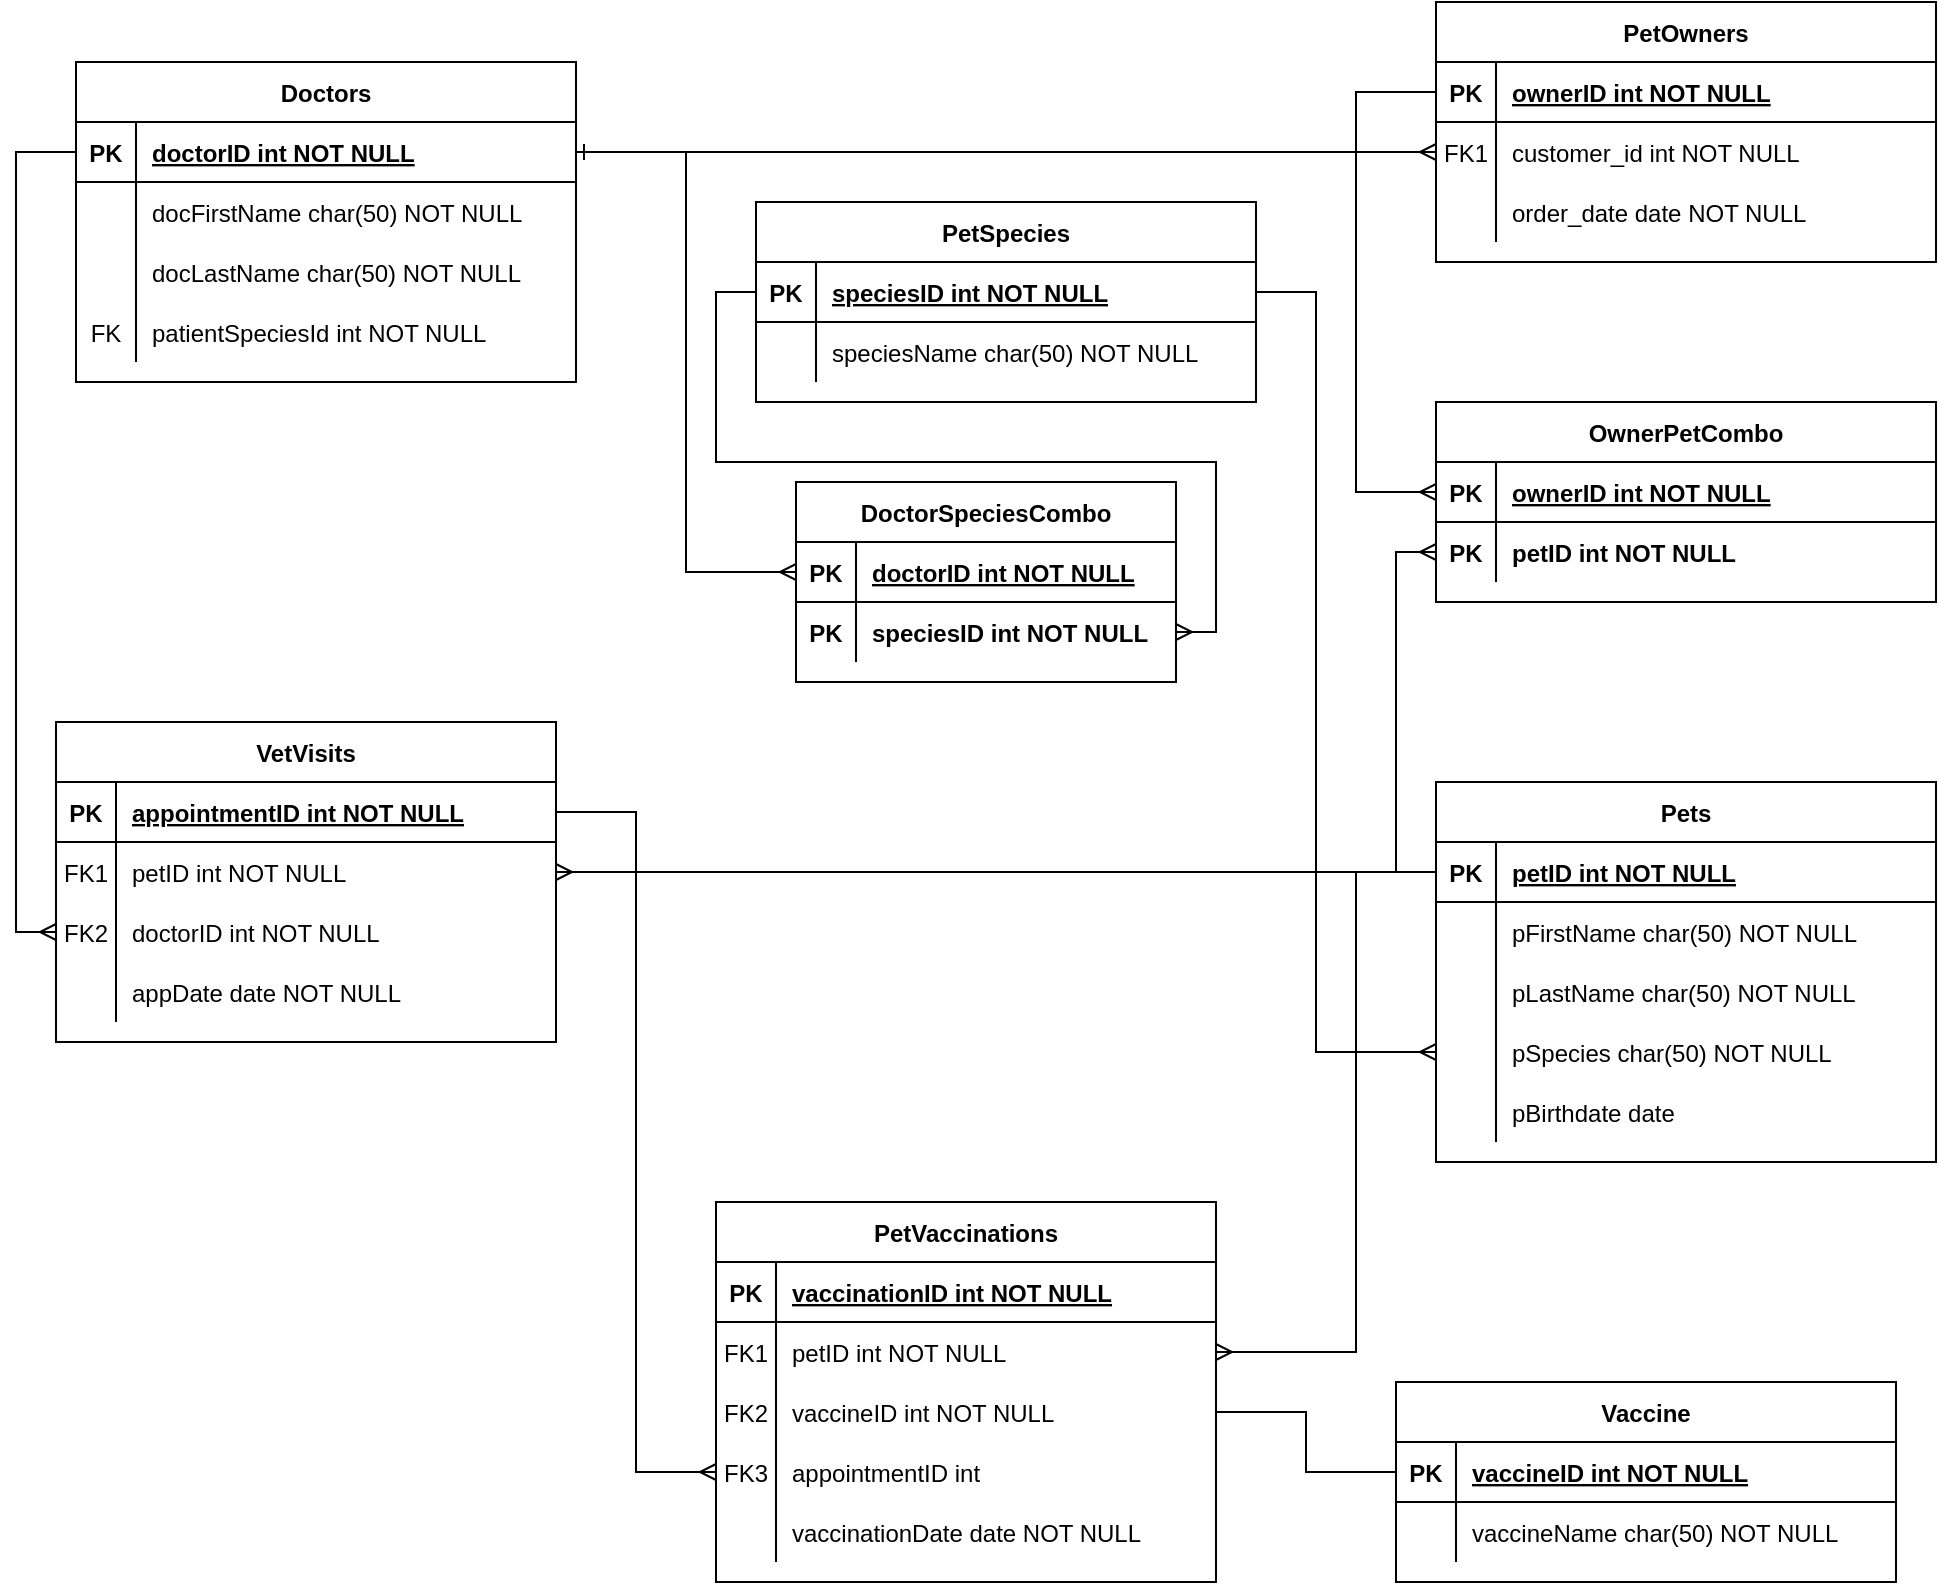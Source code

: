 <mxfile version="14.9.4" type="github">
  <diagram id="R2lEEEUBdFMjLlhIrx00" name="Page-1">
    <mxGraphModel dx="2272" dy="794" grid="1" gridSize="10" guides="1" tooltips="1" connect="1" arrows="1" fold="1" page="1" pageScale="1" pageWidth="850" pageHeight="1100" math="0" shadow="0" extFonts="Permanent Marker^https://fonts.googleapis.com/css?family=Permanent+Marker">
      <root>
        <mxCell id="0" />
        <mxCell id="1" parent="0" />
        <mxCell id="C-vyLk0tnHw3VtMMgP7b-1" value="" style="edgeStyle=entityRelationEdgeStyle;endArrow=ERmany;startArrow=ERone;endFill=0;startFill=0;" parent="1" source="C-vyLk0tnHw3VtMMgP7b-24" target="C-vyLk0tnHw3VtMMgP7b-6" edge="1">
          <mxGeometry width="100" height="100" relative="1" as="geometry">
            <mxPoint x="340" y="720" as="sourcePoint" />
            <mxPoint x="440" y="620" as="targetPoint" />
          </mxGeometry>
        </mxCell>
        <mxCell id="C-vyLk0tnHw3VtMMgP7b-2" value="PetOwners" style="shape=table;startSize=30;container=1;collapsible=1;childLayout=tableLayout;fixedRows=1;rowLines=0;fontStyle=1;align=center;resizeLast=1;" parent="1" vertex="1">
          <mxGeometry x="590" y="80" width="250" height="130" as="geometry" />
        </mxCell>
        <mxCell id="C-vyLk0tnHw3VtMMgP7b-3" value="" style="shape=partialRectangle;collapsible=0;dropTarget=0;pointerEvents=0;fillColor=none;points=[[0,0.5],[1,0.5]];portConstraint=eastwest;top=0;left=0;right=0;bottom=1;" parent="C-vyLk0tnHw3VtMMgP7b-2" vertex="1">
          <mxGeometry y="30" width="250" height="30" as="geometry" />
        </mxCell>
        <mxCell id="C-vyLk0tnHw3VtMMgP7b-4" value="PK" style="shape=partialRectangle;overflow=hidden;connectable=0;fillColor=none;top=0;left=0;bottom=0;right=0;fontStyle=1;" parent="C-vyLk0tnHw3VtMMgP7b-3" vertex="1">
          <mxGeometry width="30" height="30" as="geometry" />
        </mxCell>
        <mxCell id="C-vyLk0tnHw3VtMMgP7b-5" value="ownerID int NOT NULL " style="shape=partialRectangle;overflow=hidden;connectable=0;fillColor=none;top=0;left=0;bottom=0;right=0;align=left;spacingLeft=6;fontStyle=5;" parent="C-vyLk0tnHw3VtMMgP7b-3" vertex="1">
          <mxGeometry x="30" width="220" height="30" as="geometry" />
        </mxCell>
        <mxCell id="C-vyLk0tnHw3VtMMgP7b-6" value="" style="shape=partialRectangle;collapsible=0;dropTarget=0;pointerEvents=0;fillColor=none;points=[[0,0.5],[1,0.5]];portConstraint=eastwest;top=0;left=0;right=0;bottom=0;" parent="C-vyLk0tnHw3VtMMgP7b-2" vertex="1">
          <mxGeometry y="60" width="250" height="30" as="geometry" />
        </mxCell>
        <mxCell id="C-vyLk0tnHw3VtMMgP7b-7" value="FK1" style="shape=partialRectangle;overflow=hidden;connectable=0;fillColor=none;top=0;left=0;bottom=0;right=0;" parent="C-vyLk0tnHw3VtMMgP7b-6" vertex="1">
          <mxGeometry width="30" height="30" as="geometry" />
        </mxCell>
        <mxCell id="C-vyLk0tnHw3VtMMgP7b-8" value="customer_id int NOT NULL" style="shape=partialRectangle;overflow=hidden;connectable=0;fillColor=none;top=0;left=0;bottom=0;right=0;align=left;spacingLeft=6;" parent="C-vyLk0tnHw3VtMMgP7b-6" vertex="1">
          <mxGeometry x="30" width="220" height="30" as="geometry" />
        </mxCell>
        <mxCell id="C-vyLk0tnHw3VtMMgP7b-9" value="" style="shape=partialRectangle;collapsible=0;dropTarget=0;pointerEvents=0;fillColor=none;points=[[0,0.5],[1,0.5]];portConstraint=eastwest;top=0;left=0;right=0;bottom=0;" parent="C-vyLk0tnHw3VtMMgP7b-2" vertex="1">
          <mxGeometry y="90" width="250" height="30" as="geometry" />
        </mxCell>
        <mxCell id="C-vyLk0tnHw3VtMMgP7b-10" value="" style="shape=partialRectangle;overflow=hidden;connectable=0;fillColor=none;top=0;left=0;bottom=0;right=0;" parent="C-vyLk0tnHw3VtMMgP7b-9" vertex="1">
          <mxGeometry width="30" height="30" as="geometry" />
        </mxCell>
        <mxCell id="C-vyLk0tnHw3VtMMgP7b-11" value="order_date date NOT NULL" style="shape=partialRectangle;overflow=hidden;connectable=0;fillColor=none;top=0;left=0;bottom=0;right=0;align=left;spacingLeft=6;" parent="C-vyLk0tnHw3VtMMgP7b-9" vertex="1">
          <mxGeometry x="30" width="220" height="30" as="geometry" />
        </mxCell>
        <mxCell id="C-vyLk0tnHw3VtMMgP7b-13" value="Pets" style="shape=table;startSize=30;container=1;collapsible=1;childLayout=tableLayout;fixedRows=1;rowLines=0;fontStyle=1;align=center;resizeLast=1;" parent="1" vertex="1">
          <mxGeometry x="590" y="470" width="250" height="190" as="geometry" />
        </mxCell>
        <mxCell id="C-vyLk0tnHw3VtMMgP7b-14" value="" style="shape=partialRectangle;collapsible=0;dropTarget=0;pointerEvents=0;fillColor=none;points=[[0,0.5],[1,0.5]];portConstraint=eastwest;top=0;left=0;right=0;bottom=1;" parent="C-vyLk0tnHw3VtMMgP7b-13" vertex="1">
          <mxGeometry y="30" width="250" height="30" as="geometry" />
        </mxCell>
        <mxCell id="C-vyLk0tnHw3VtMMgP7b-15" value="PK" style="shape=partialRectangle;overflow=hidden;connectable=0;fillColor=none;top=0;left=0;bottom=0;right=0;fontStyle=1;" parent="C-vyLk0tnHw3VtMMgP7b-14" vertex="1">
          <mxGeometry width="30" height="30" as="geometry" />
        </mxCell>
        <mxCell id="C-vyLk0tnHw3VtMMgP7b-16" value="petID int NOT NULL " style="shape=partialRectangle;overflow=hidden;connectable=0;fillColor=none;top=0;left=0;bottom=0;right=0;align=left;spacingLeft=6;fontStyle=5;" parent="C-vyLk0tnHw3VtMMgP7b-14" vertex="1">
          <mxGeometry x="30" width="220" height="30" as="geometry" />
        </mxCell>
        <mxCell id="C-vyLk0tnHw3VtMMgP7b-17" value="" style="shape=partialRectangle;collapsible=0;dropTarget=0;pointerEvents=0;fillColor=none;points=[[0,0.5],[1,0.5]];portConstraint=eastwest;top=0;left=0;right=0;bottom=0;" parent="C-vyLk0tnHw3VtMMgP7b-13" vertex="1">
          <mxGeometry y="60" width="250" height="30" as="geometry" />
        </mxCell>
        <mxCell id="C-vyLk0tnHw3VtMMgP7b-18" value="" style="shape=partialRectangle;overflow=hidden;connectable=0;fillColor=none;top=0;left=0;bottom=0;right=0;" parent="C-vyLk0tnHw3VtMMgP7b-17" vertex="1">
          <mxGeometry width="30" height="30" as="geometry" />
        </mxCell>
        <mxCell id="C-vyLk0tnHw3VtMMgP7b-19" value="pFirstName char(50) NOT NULL" style="shape=partialRectangle;overflow=hidden;connectable=0;fillColor=none;top=0;left=0;bottom=0;right=0;align=left;spacingLeft=6;" parent="C-vyLk0tnHw3VtMMgP7b-17" vertex="1">
          <mxGeometry x="30" width="220" height="30" as="geometry" />
        </mxCell>
        <mxCell id="C-vyLk0tnHw3VtMMgP7b-20" value="" style="shape=partialRectangle;collapsible=0;dropTarget=0;pointerEvents=0;fillColor=none;points=[[0,0.5],[1,0.5]];portConstraint=eastwest;top=0;left=0;right=0;bottom=0;" parent="C-vyLk0tnHw3VtMMgP7b-13" vertex="1">
          <mxGeometry y="90" width="250" height="30" as="geometry" />
        </mxCell>
        <mxCell id="C-vyLk0tnHw3VtMMgP7b-21" value="" style="shape=partialRectangle;overflow=hidden;connectable=0;fillColor=none;top=0;left=0;bottom=0;right=0;" parent="C-vyLk0tnHw3VtMMgP7b-20" vertex="1">
          <mxGeometry width="30" height="30" as="geometry" />
        </mxCell>
        <mxCell id="C-vyLk0tnHw3VtMMgP7b-22" value="pLastName char(50) NOT NULL" style="shape=partialRectangle;overflow=hidden;connectable=0;fillColor=none;top=0;left=0;bottom=0;right=0;align=left;spacingLeft=6;" parent="C-vyLk0tnHw3VtMMgP7b-20" vertex="1">
          <mxGeometry x="30" width="220" height="30" as="geometry" />
        </mxCell>
        <mxCell id="lto0YvfeURlPqjFJuu6j-21" style="shape=partialRectangle;collapsible=0;dropTarget=0;pointerEvents=0;fillColor=none;points=[[0,0.5],[1,0.5]];portConstraint=eastwest;top=0;left=0;right=0;bottom=0;" vertex="1" parent="C-vyLk0tnHw3VtMMgP7b-13">
          <mxGeometry y="120" width="250" height="30" as="geometry" />
        </mxCell>
        <mxCell id="lto0YvfeURlPqjFJuu6j-22" style="shape=partialRectangle;overflow=hidden;connectable=0;fillColor=none;top=0;left=0;bottom=0;right=0;" vertex="1" parent="lto0YvfeURlPqjFJuu6j-21">
          <mxGeometry width="30" height="30" as="geometry" />
        </mxCell>
        <mxCell id="lto0YvfeURlPqjFJuu6j-23" value="pSpecies char(50) NOT NULL " style="shape=partialRectangle;overflow=hidden;connectable=0;fillColor=none;top=0;left=0;bottom=0;right=0;align=left;spacingLeft=6;" vertex="1" parent="lto0YvfeURlPqjFJuu6j-21">
          <mxGeometry x="30" width="220" height="30" as="geometry" />
        </mxCell>
        <mxCell id="lto0YvfeURlPqjFJuu6j-24" style="shape=partialRectangle;collapsible=0;dropTarget=0;pointerEvents=0;fillColor=none;points=[[0,0.5],[1,0.5]];portConstraint=eastwest;top=0;left=0;right=0;bottom=0;" vertex="1" parent="C-vyLk0tnHw3VtMMgP7b-13">
          <mxGeometry y="150" width="250" height="30" as="geometry" />
        </mxCell>
        <mxCell id="lto0YvfeURlPqjFJuu6j-25" style="shape=partialRectangle;overflow=hidden;connectable=0;fillColor=none;top=0;left=0;bottom=0;right=0;" vertex="1" parent="lto0YvfeURlPqjFJuu6j-24">
          <mxGeometry width="30" height="30" as="geometry" />
        </mxCell>
        <mxCell id="lto0YvfeURlPqjFJuu6j-26" value="pBirthdate date " style="shape=partialRectangle;overflow=hidden;connectable=0;fillColor=none;top=0;left=0;bottom=0;right=0;align=left;spacingLeft=6;" vertex="1" parent="lto0YvfeURlPqjFJuu6j-24">
          <mxGeometry x="30" width="220" height="30" as="geometry" />
        </mxCell>
        <mxCell id="C-vyLk0tnHw3VtMMgP7b-23" value="Doctors" style="shape=table;startSize=30;container=1;collapsible=1;childLayout=tableLayout;fixedRows=1;rowLines=0;fontStyle=1;align=center;resizeLast=1;" parent="1" vertex="1">
          <mxGeometry x="-90" y="110" width="250" height="160" as="geometry" />
        </mxCell>
        <mxCell id="C-vyLk0tnHw3VtMMgP7b-24" value="" style="shape=partialRectangle;collapsible=0;dropTarget=0;pointerEvents=0;fillColor=none;points=[[0,0.5],[1,0.5]];portConstraint=eastwest;top=0;left=0;right=0;bottom=1;" parent="C-vyLk0tnHw3VtMMgP7b-23" vertex="1">
          <mxGeometry y="30" width="250" height="30" as="geometry" />
        </mxCell>
        <mxCell id="C-vyLk0tnHw3VtMMgP7b-25" value="PK" style="shape=partialRectangle;overflow=hidden;connectable=0;fillColor=none;top=0;left=0;bottom=0;right=0;fontStyle=1;" parent="C-vyLk0tnHw3VtMMgP7b-24" vertex="1">
          <mxGeometry width="30" height="30" as="geometry" />
        </mxCell>
        <mxCell id="C-vyLk0tnHw3VtMMgP7b-26" value="doctorID int NOT NULL " style="shape=partialRectangle;overflow=hidden;connectable=0;fillColor=none;top=0;left=0;bottom=0;right=0;align=left;spacingLeft=6;fontStyle=5;" parent="C-vyLk0tnHw3VtMMgP7b-24" vertex="1">
          <mxGeometry x="30" width="220" height="30" as="geometry" />
        </mxCell>
        <mxCell id="C-vyLk0tnHw3VtMMgP7b-27" value="" style="shape=partialRectangle;collapsible=0;dropTarget=0;pointerEvents=0;fillColor=none;points=[[0,0.5],[1,0.5]];portConstraint=eastwest;top=0;left=0;right=0;bottom=0;" parent="C-vyLk0tnHw3VtMMgP7b-23" vertex="1">
          <mxGeometry y="60" width="250" height="30" as="geometry" />
        </mxCell>
        <mxCell id="C-vyLk0tnHw3VtMMgP7b-28" value="" style="shape=partialRectangle;overflow=hidden;connectable=0;fillColor=none;top=0;left=0;bottom=0;right=0;" parent="C-vyLk0tnHw3VtMMgP7b-27" vertex="1">
          <mxGeometry width="30" height="30" as="geometry" />
        </mxCell>
        <mxCell id="C-vyLk0tnHw3VtMMgP7b-29" value="docFirstName char(50) NOT NULL" style="shape=partialRectangle;overflow=hidden;connectable=0;fillColor=none;top=0;left=0;bottom=0;right=0;align=left;spacingLeft=6;" parent="C-vyLk0tnHw3VtMMgP7b-27" vertex="1">
          <mxGeometry x="30" width="220" height="30" as="geometry" />
        </mxCell>
        <mxCell id="lto0YvfeURlPqjFJuu6j-54" style="shape=partialRectangle;collapsible=0;dropTarget=0;pointerEvents=0;fillColor=none;points=[[0,0.5],[1,0.5]];portConstraint=eastwest;top=0;left=0;right=0;bottom=0;" vertex="1" parent="C-vyLk0tnHw3VtMMgP7b-23">
          <mxGeometry y="90" width="250" height="30" as="geometry" />
        </mxCell>
        <mxCell id="lto0YvfeURlPqjFJuu6j-55" style="shape=partialRectangle;overflow=hidden;connectable=0;fillColor=none;top=0;left=0;bottom=0;right=0;" vertex="1" parent="lto0YvfeURlPqjFJuu6j-54">
          <mxGeometry width="30" height="30" as="geometry" />
        </mxCell>
        <mxCell id="lto0YvfeURlPqjFJuu6j-56" value="docLastName char(50) NOT NULL" style="shape=partialRectangle;overflow=hidden;connectable=0;fillColor=none;top=0;left=0;bottom=0;right=0;align=left;spacingLeft=6;" vertex="1" parent="lto0YvfeURlPqjFJuu6j-54">
          <mxGeometry x="30" width="220" height="30" as="geometry" />
        </mxCell>
        <mxCell id="lto0YvfeURlPqjFJuu6j-57" style="shape=partialRectangle;collapsible=0;dropTarget=0;pointerEvents=0;fillColor=none;points=[[0,0.5],[1,0.5]];portConstraint=eastwest;top=0;left=0;right=0;bottom=0;" vertex="1" parent="C-vyLk0tnHw3VtMMgP7b-23">
          <mxGeometry y="120" width="250" height="30" as="geometry" />
        </mxCell>
        <mxCell id="lto0YvfeURlPqjFJuu6j-58" value="FK" style="shape=partialRectangle;overflow=hidden;connectable=0;fillColor=none;top=0;left=0;bottom=0;right=0;" vertex="1" parent="lto0YvfeURlPqjFJuu6j-57">
          <mxGeometry width="30" height="30" as="geometry" />
        </mxCell>
        <mxCell id="lto0YvfeURlPqjFJuu6j-59" value="patientSpeciesId int NOT NULL" style="shape=partialRectangle;overflow=hidden;connectable=0;fillColor=none;top=0;left=0;bottom=0;right=0;align=left;spacingLeft=6;" vertex="1" parent="lto0YvfeURlPqjFJuu6j-57">
          <mxGeometry x="30" width="220" height="30" as="geometry" />
        </mxCell>
        <mxCell id="lto0YvfeURlPqjFJuu6j-1" value="OwnerPetCombo" style="shape=table;startSize=30;container=1;collapsible=1;childLayout=tableLayout;fixedRows=1;rowLines=0;fontStyle=1;align=center;resizeLast=1;" vertex="1" parent="1">
          <mxGeometry x="590" y="280" width="250" height="100" as="geometry" />
        </mxCell>
        <mxCell id="lto0YvfeURlPqjFJuu6j-2" value="" style="shape=partialRectangle;collapsible=0;dropTarget=0;pointerEvents=0;fillColor=none;points=[[0,0.5],[1,0.5]];portConstraint=eastwest;top=0;left=0;right=0;bottom=1;" vertex="1" parent="lto0YvfeURlPqjFJuu6j-1">
          <mxGeometry y="30" width="250" height="30" as="geometry" />
        </mxCell>
        <mxCell id="lto0YvfeURlPqjFJuu6j-3" value="PK" style="shape=partialRectangle;overflow=hidden;connectable=0;fillColor=none;top=0;left=0;bottom=0;right=0;fontStyle=1;" vertex="1" parent="lto0YvfeURlPqjFJuu6j-2">
          <mxGeometry width="30" height="30" as="geometry" />
        </mxCell>
        <mxCell id="lto0YvfeURlPqjFJuu6j-4" value="ownerID int NOT NULL " style="shape=partialRectangle;overflow=hidden;connectable=0;fillColor=none;top=0;left=0;bottom=0;right=0;align=left;spacingLeft=6;fontStyle=5;" vertex="1" parent="lto0YvfeURlPqjFJuu6j-2">
          <mxGeometry x="30" width="220" height="30" as="geometry" />
        </mxCell>
        <mxCell id="lto0YvfeURlPqjFJuu6j-8" value="" style="shape=partialRectangle;collapsible=0;dropTarget=0;pointerEvents=0;fillColor=none;points=[[0,0.5],[1,0.5]];portConstraint=eastwest;top=0;left=0;right=0;bottom=0;" vertex="1" parent="lto0YvfeURlPqjFJuu6j-1">
          <mxGeometry y="60" width="250" height="30" as="geometry" />
        </mxCell>
        <mxCell id="lto0YvfeURlPqjFJuu6j-9" value="PK" style="shape=partialRectangle;overflow=hidden;connectable=0;fillColor=none;top=0;left=0;bottom=0;right=0;fontStyle=1" vertex="1" parent="lto0YvfeURlPqjFJuu6j-8">
          <mxGeometry width="30" height="30" as="geometry" />
        </mxCell>
        <mxCell id="lto0YvfeURlPqjFJuu6j-10" value="petID int NOT NULL" style="shape=partialRectangle;overflow=hidden;connectable=0;fillColor=none;top=0;left=0;bottom=0;right=0;align=left;spacingLeft=6;fontStyle=1" vertex="1" parent="lto0YvfeURlPqjFJuu6j-8">
          <mxGeometry x="30" width="220" height="30" as="geometry" />
        </mxCell>
        <mxCell id="lto0YvfeURlPqjFJuu6j-11" value="VetVisits" style="shape=table;startSize=30;container=1;collapsible=1;childLayout=tableLayout;fixedRows=1;rowLines=0;fontStyle=1;align=center;resizeLast=1;" vertex="1" parent="1">
          <mxGeometry x="-100" y="440" width="250" height="160" as="geometry" />
        </mxCell>
        <mxCell id="lto0YvfeURlPqjFJuu6j-12" value="" style="shape=partialRectangle;collapsible=0;dropTarget=0;pointerEvents=0;fillColor=none;points=[[0,0.5],[1,0.5]];portConstraint=eastwest;top=0;left=0;right=0;bottom=1;" vertex="1" parent="lto0YvfeURlPqjFJuu6j-11">
          <mxGeometry y="30" width="250" height="30" as="geometry" />
        </mxCell>
        <mxCell id="lto0YvfeURlPqjFJuu6j-13" value="PK" style="shape=partialRectangle;overflow=hidden;connectable=0;fillColor=none;top=0;left=0;bottom=0;right=0;fontStyle=1;" vertex="1" parent="lto0YvfeURlPqjFJuu6j-12">
          <mxGeometry width="30" height="30" as="geometry" />
        </mxCell>
        <mxCell id="lto0YvfeURlPqjFJuu6j-14" value="appointmentID int NOT NULL " style="shape=partialRectangle;overflow=hidden;connectable=0;fillColor=none;top=0;left=0;bottom=0;right=0;align=left;spacingLeft=6;fontStyle=5;" vertex="1" parent="lto0YvfeURlPqjFJuu6j-12">
          <mxGeometry x="30" width="220" height="30" as="geometry" />
        </mxCell>
        <mxCell id="lto0YvfeURlPqjFJuu6j-15" value="" style="shape=partialRectangle;collapsible=0;dropTarget=0;pointerEvents=0;fillColor=none;points=[[0,0.5],[1,0.5]];portConstraint=eastwest;top=0;left=0;right=0;bottom=0;" vertex="1" parent="lto0YvfeURlPqjFJuu6j-11">
          <mxGeometry y="60" width="250" height="30" as="geometry" />
        </mxCell>
        <mxCell id="lto0YvfeURlPqjFJuu6j-16" value="FK1" style="shape=partialRectangle;overflow=hidden;connectable=0;fillColor=none;top=0;left=0;bottom=0;right=0;" vertex="1" parent="lto0YvfeURlPqjFJuu6j-15">
          <mxGeometry width="30" height="30" as="geometry" />
        </mxCell>
        <mxCell id="lto0YvfeURlPqjFJuu6j-17" value="petID int NOT NULL" style="shape=partialRectangle;overflow=hidden;connectable=0;fillColor=none;top=0;left=0;bottom=0;right=0;align=left;spacingLeft=6;" vertex="1" parent="lto0YvfeURlPqjFJuu6j-15">
          <mxGeometry x="30" width="220" height="30" as="geometry" />
        </mxCell>
        <mxCell id="lto0YvfeURlPqjFJuu6j-18" value="" style="shape=partialRectangle;collapsible=0;dropTarget=0;pointerEvents=0;fillColor=none;points=[[0,0.5],[1,0.5]];portConstraint=eastwest;top=0;left=0;right=0;bottom=0;" vertex="1" parent="lto0YvfeURlPqjFJuu6j-11">
          <mxGeometry y="90" width="250" height="30" as="geometry" />
        </mxCell>
        <mxCell id="lto0YvfeURlPqjFJuu6j-19" value="FK2" style="shape=partialRectangle;overflow=hidden;connectable=0;fillColor=none;top=0;left=0;bottom=0;right=0;" vertex="1" parent="lto0YvfeURlPqjFJuu6j-18">
          <mxGeometry width="30" height="30" as="geometry" />
        </mxCell>
        <mxCell id="lto0YvfeURlPqjFJuu6j-20" value="doctorID int NOT NULL" style="shape=partialRectangle;overflow=hidden;connectable=0;fillColor=none;top=0;left=0;bottom=0;right=0;align=left;spacingLeft=6;" vertex="1" parent="lto0YvfeURlPqjFJuu6j-18">
          <mxGeometry x="30" width="220" height="30" as="geometry" />
        </mxCell>
        <mxCell id="lto0YvfeURlPqjFJuu6j-91" style="shape=partialRectangle;collapsible=0;dropTarget=0;pointerEvents=0;fillColor=none;points=[[0,0.5],[1,0.5]];portConstraint=eastwest;top=0;left=0;right=0;bottom=0;" vertex="1" parent="lto0YvfeURlPqjFJuu6j-11">
          <mxGeometry y="120" width="250" height="30" as="geometry" />
        </mxCell>
        <mxCell id="lto0YvfeURlPqjFJuu6j-92" style="shape=partialRectangle;overflow=hidden;connectable=0;fillColor=none;top=0;left=0;bottom=0;right=0;" vertex="1" parent="lto0YvfeURlPqjFJuu6j-91">
          <mxGeometry width="30" height="30" as="geometry" />
        </mxCell>
        <mxCell id="lto0YvfeURlPqjFJuu6j-93" value="appDate date NOT NULL" style="shape=partialRectangle;overflow=hidden;connectable=0;fillColor=none;top=0;left=0;bottom=0;right=0;align=left;spacingLeft=6;" vertex="1" parent="lto0YvfeURlPqjFJuu6j-91">
          <mxGeometry x="30" width="220" height="30" as="geometry" />
        </mxCell>
        <mxCell id="lto0YvfeURlPqjFJuu6j-27" value="PetVaccinations" style="shape=table;startSize=30;container=1;collapsible=1;childLayout=tableLayout;fixedRows=1;rowLines=0;fontStyle=1;align=center;resizeLast=1;" vertex="1" parent="1">
          <mxGeometry x="230" y="680" width="250" height="190" as="geometry" />
        </mxCell>
        <mxCell id="lto0YvfeURlPqjFJuu6j-28" value="" style="shape=partialRectangle;collapsible=0;dropTarget=0;pointerEvents=0;fillColor=none;points=[[0,0.5],[1,0.5]];portConstraint=eastwest;top=0;left=0;right=0;bottom=1;" vertex="1" parent="lto0YvfeURlPqjFJuu6j-27">
          <mxGeometry y="30" width="250" height="30" as="geometry" />
        </mxCell>
        <mxCell id="lto0YvfeURlPqjFJuu6j-29" value="PK" style="shape=partialRectangle;overflow=hidden;connectable=0;fillColor=none;top=0;left=0;bottom=0;right=0;fontStyle=1;" vertex="1" parent="lto0YvfeURlPqjFJuu6j-28">
          <mxGeometry width="30" height="30" as="geometry" />
        </mxCell>
        <mxCell id="lto0YvfeURlPqjFJuu6j-30" value="vaccinationID int NOT NULL " style="shape=partialRectangle;overflow=hidden;connectable=0;fillColor=none;top=0;left=0;bottom=0;right=0;align=left;spacingLeft=6;fontStyle=5;" vertex="1" parent="lto0YvfeURlPqjFJuu6j-28">
          <mxGeometry x="30" width="220" height="30" as="geometry" />
        </mxCell>
        <mxCell id="lto0YvfeURlPqjFJuu6j-31" value="" style="shape=partialRectangle;collapsible=0;dropTarget=0;pointerEvents=0;fillColor=none;points=[[0,0.5],[1,0.5]];portConstraint=eastwest;top=0;left=0;right=0;bottom=0;" vertex="1" parent="lto0YvfeURlPqjFJuu6j-27">
          <mxGeometry y="60" width="250" height="30" as="geometry" />
        </mxCell>
        <mxCell id="lto0YvfeURlPqjFJuu6j-32" value="FK1" style="shape=partialRectangle;overflow=hidden;connectable=0;fillColor=none;top=0;left=0;bottom=0;right=0;" vertex="1" parent="lto0YvfeURlPqjFJuu6j-31">
          <mxGeometry width="30" height="30" as="geometry" />
        </mxCell>
        <mxCell id="lto0YvfeURlPqjFJuu6j-33" value="petID int NOT NULL" style="shape=partialRectangle;overflow=hidden;connectable=0;fillColor=none;top=0;left=0;bottom=0;right=0;align=left;spacingLeft=6;" vertex="1" parent="lto0YvfeURlPqjFJuu6j-31">
          <mxGeometry x="30" width="220" height="30" as="geometry" />
        </mxCell>
        <mxCell id="lto0YvfeURlPqjFJuu6j-34" value="" style="shape=partialRectangle;collapsible=0;dropTarget=0;pointerEvents=0;fillColor=none;points=[[0,0.5],[1,0.5]];portConstraint=eastwest;top=0;left=0;right=0;bottom=0;" vertex="1" parent="lto0YvfeURlPqjFJuu6j-27">
          <mxGeometry y="90" width="250" height="30" as="geometry" />
        </mxCell>
        <mxCell id="lto0YvfeURlPqjFJuu6j-35" value="FK2" style="shape=partialRectangle;overflow=hidden;connectable=0;fillColor=none;top=0;left=0;bottom=0;right=0;" vertex="1" parent="lto0YvfeURlPqjFJuu6j-34">
          <mxGeometry width="30" height="30" as="geometry" />
        </mxCell>
        <mxCell id="lto0YvfeURlPqjFJuu6j-36" value="vaccineID int NOT NULL" style="shape=partialRectangle;overflow=hidden;connectable=0;fillColor=none;top=0;left=0;bottom=0;right=0;align=left;spacingLeft=6;" vertex="1" parent="lto0YvfeURlPqjFJuu6j-34">
          <mxGeometry x="30" width="220" height="30" as="geometry" />
        </mxCell>
        <mxCell id="lto0YvfeURlPqjFJuu6j-37" style="shape=partialRectangle;collapsible=0;dropTarget=0;pointerEvents=0;fillColor=none;points=[[0,0.5],[1,0.5]];portConstraint=eastwest;top=0;left=0;right=0;bottom=0;" vertex="1" parent="lto0YvfeURlPqjFJuu6j-27">
          <mxGeometry y="120" width="250" height="30" as="geometry" />
        </mxCell>
        <mxCell id="lto0YvfeURlPqjFJuu6j-38" value="FK3" style="shape=partialRectangle;overflow=hidden;connectable=0;fillColor=none;top=0;left=0;bottom=0;right=0;" vertex="1" parent="lto0YvfeURlPqjFJuu6j-37">
          <mxGeometry width="30" height="30" as="geometry" />
        </mxCell>
        <mxCell id="lto0YvfeURlPqjFJuu6j-39" value="appointmentID int " style="shape=partialRectangle;overflow=hidden;connectable=0;fillColor=none;top=0;left=0;bottom=0;right=0;align=left;spacingLeft=6;" vertex="1" parent="lto0YvfeURlPqjFJuu6j-37">
          <mxGeometry x="30" width="220" height="30" as="geometry" />
        </mxCell>
        <mxCell id="lto0YvfeURlPqjFJuu6j-40" style="shape=partialRectangle;collapsible=0;dropTarget=0;pointerEvents=0;fillColor=none;points=[[0,0.5],[1,0.5]];portConstraint=eastwest;top=0;left=0;right=0;bottom=0;" vertex="1" parent="lto0YvfeURlPqjFJuu6j-27">
          <mxGeometry y="150" width="250" height="30" as="geometry" />
        </mxCell>
        <mxCell id="lto0YvfeURlPqjFJuu6j-41" style="shape=partialRectangle;overflow=hidden;connectable=0;fillColor=none;top=0;left=0;bottom=0;right=0;" vertex="1" parent="lto0YvfeURlPqjFJuu6j-40">
          <mxGeometry width="30" height="30" as="geometry" />
        </mxCell>
        <mxCell id="lto0YvfeURlPqjFJuu6j-42" value="vaccinationDate date NOT NULL" style="shape=partialRectangle;overflow=hidden;connectable=0;fillColor=none;top=0;left=0;bottom=0;right=0;align=left;spacingLeft=6;" vertex="1" parent="lto0YvfeURlPqjFJuu6j-40">
          <mxGeometry x="30" width="220" height="30" as="geometry" />
        </mxCell>
        <mxCell id="lto0YvfeURlPqjFJuu6j-44" value="Vaccine" style="shape=table;startSize=30;container=1;collapsible=1;childLayout=tableLayout;fixedRows=1;rowLines=0;fontStyle=1;align=center;resizeLast=1;" vertex="1" parent="1">
          <mxGeometry x="570" y="770" width="250" height="100" as="geometry" />
        </mxCell>
        <mxCell id="lto0YvfeURlPqjFJuu6j-45" value="" style="shape=partialRectangle;collapsible=0;dropTarget=0;pointerEvents=0;fillColor=none;points=[[0,0.5],[1,0.5]];portConstraint=eastwest;top=0;left=0;right=0;bottom=1;" vertex="1" parent="lto0YvfeURlPqjFJuu6j-44">
          <mxGeometry y="30" width="250" height="30" as="geometry" />
        </mxCell>
        <mxCell id="lto0YvfeURlPqjFJuu6j-46" value="PK" style="shape=partialRectangle;overflow=hidden;connectable=0;fillColor=none;top=0;left=0;bottom=0;right=0;fontStyle=1;" vertex="1" parent="lto0YvfeURlPqjFJuu6j-45">
          <mxGeometry width="30" height="30" as="geometry" />
        </mxCell>
        <mxCell id="lto0YvfeURlPqjFJuu6j-47" value="vaccineID int NOT NULL " style="shape=partialRectangle;overflow=hidden;connectable=0;fillColor=none;top=0;left=0;bottom=0;right=0;align=left;spacingLeft=6;fontStyle=5;" vertex="1" parent="lto0YvfeURlPqjFJuu6j-45">
          <mxGeometry x="30" width="220" height="30" as="geometry" />
        </mxCell>
        <mxCell id="lto0YvfeURlPqjFJuu6j-48" value="" style="shape=partialRectangle;collapsible=0;dropTarget=0;pointerEvents=0;fillColor=none;points=[[0,0.5],[1,0.5]];portConstraint=eastwest;top=0;left=0;right=0;bottom=0;" vertex="1" parent="lto0YvfeURlPqjFJuu6j-44">
          <mxGeometry y="60" width="250" height="30" as="geometry" />
        </mxCell>
        <mxCell id="lto0YvfeURlPqjFJuu6j-49" value="" style="shape=partialRectangle;overflow=hidden;connectable=0;fillColor=none;top=0;left=0;bottom=0;right=0;" vertex="1" parent="lto0YvfeURlPqjFJuu6j-48">
          <mxGeometry width="30" height="30" as="geometry" />
        </mxCell>
        <mxCell id="lto0YvfeURlPqjFJuu6j-50" value="vaccineName char(50) NOT NULL" style="shape=partialRectangle;overflow=hidden;connectable=0;fillColor=none;top=0;left=0;bottom=0;right=0;align=left;spacingLeft=6;" vertex="1" parent="lto0YvfeURlPqjFJuu6j-48">
          <mxGeometry x="30" width="220" height="30" as="geometry" />
        </mxCell>
        <mxCell id="lto0YvfeURlPqjFJuu6j-60" value="PetSpecies" style="shape=table;startSize=30;container=1;collapsible=1;childLayout=tableLayout;fixedRows=1;rowLines=0;fontStyle=1;align=center;resizeLast=1;" vertex="1" parent="1">
          <mxGeometry x="250" y="180" width="250" height="100" as="geometry" />
        </mxCell>
        <mxCell id="lto0YvfeURlPqjFJuu6j-61" value="" style="shape=partialRectangle;collapsible=0;dropTarget=0;pointerEvents=0;fillColor=none;points=[[0,0.5],[1,0.5]];portConstraint=eastwest;top=0;left=0;right=0;bottom=1;" vertex="1" parent="lto0YvfeURlPqjFJuu6j-60">
          <mxGeometry y="30" width="250" height="30" as="geometry" />
        </mxCell>
        <mxCell id="lto0YvfeURlPqjFJuu6j-62" value="PK" style="shape=partialRectangle;overflow=hidden;connectable=0;fillColor=none;top=0;left=0;bottom=0;right=0;fontStyle=1;" vertex="1" parent="lto0YvfeURlPqjFJuu6j-61">
          <mxGeometry width="30" height="30" as="geometry" />
        </mxCell>
        <mxCell id="lto0YvfeURlPqjFJuu6j-63" value="speciesID int NOT NULL " style="shape=partialRectangle;overflow=hidden;connectable=0;fillColor=none;top=0;left=0;bottom=0;right=0;align=left;spacingLeft=6;fontStyle=5;" vertex="1" parent="lto0YvfeURlPqjFJuu6j-61">
          <mxGeometry x="30" width="220" height="30" as="geometry" />
        </mxCell>
        <mxCell id="lto0YvfeURlPqjFJuu6j-64" value="" style="shape=partialRectangle;collapsible=0;dropTarget=0;pointerEvents=0;fillColor=none;points=[[0,0.5],[1,0.5]];portConstraint=eastwest;top=0;left=0;right=0;bottom=0;" vertex="1" parent="lto0YvfeURlPqjFJuu6j-60">
          <mxGeometry y="60" width="250" height="30" as="geometry" />
        </mxCell>
        <mxCell id="lto0YvfeURlPqjFJuu6j-65" value="" style="shape=partialRectangle;overflow=hidden;connectable=0;fillColor=none;top=0;left=0;bottom=0;right=0;" vertex="1" parent="lto0YvfeURlPqjFJuu6j-64">
          <mxGeometry width="30" height="30" as="geometry" />
        </mxCell>
        <mxCell id="lto0YvfeURlPqjFJuu6j-66" value="speciesName char(50) NOT NULL" style="shape=partialRectangle;overflow=hidden;connectable=0;fillColor=none;top=0;left=0;bottom=0;right=0;align=left;spacingLeft=6;" vertex="1" parent="lto0YvfeURlPqjFJuu6j-64">
          <mxGeometry x="30" width="220" height="30" as="geometry" />
        </mxCell>
        <mxCell id="lto0YvfeURlPqjFJuu6j-76" style="edgeStyle=orthogonalEdgeStyle;rounded=0;orthogonalLoop=1;jettySize=auto;html=1;entryX=0;entryY=0.5;entryDx=0;entryDy=0;startArrow=none;startFill=0;endArrow=ERmany;endFill=0;" edge="1" parent="1" source="C-vyLk0tnHw3VtMMgP7b-14" target="lto0YvfeURlPqjFJuu6j-8">
          <mxGeometry relative="1" as="geometry" />
        </mxCell>
        <mxCell id="lto0YvfeURlPqjFJuu6j-77" style="edgeStyle=orthogonalEdgeStyle;rounded=0;orthogonalLoop=1;jettySize=auto;html=1;entryX=0;entryY=0.5;entryDx=0;entryDy=0;startArrow=none;startFill=0;endArrow=ERmany;endFill=0;exitX=0;exitY=0.5;exitDx=0;exitDy=0;" edge="1" parent="1" source="C-vyLk0tnHw3VtMMgP7b-3" target="lto0YvfeURlPqjFJuu6j-2">
          <mxGeometry relative="1" as="geometry">
            <mxPoint x="520" y="60" as="sourcePoint" />
            <Array as="points">
              <mxPoint x="550" y="125" />
              <mxPoint x="550" y="325" />
            </Array>
          </mxGeometry>
        </mxCell>
        <mxCell id="lto0YvfeURlPqjFJuu6j-78" value="DoctorSpeciesCombo" style="shape=table;startSize=30;container=1;collapsible=1;childLayout=tableLayout;fixedRows=1;rowLines=0;fontStyle=1;align=center;resizeLast=1;" vertex="1" parent="1">
          <mxGeometry x="270" y="320" width="190" height="100" as="geometry" />
        </mxCell>
        <mxCell id="lto0YvfeURlPqjFJuu6j-79" value="" style="shape=partialRectangle;collapsible=0;dropTarget=0;pointerEvents=0;fillColor=none;points=[[0,0.5],[1,0.5]];portConstraint=eastwest;top=0;left=0;right=0;bottom=1;" vertex="1" parent="lto0YvfeURlPqjFJuu6j-78">
          <mxGeometry y="30" width="190" height="30" as="geometry" />
        </mxCell>
        <mxCell id="lto0YvfeURlPqjFJuu6j-80" value="PK" style="shape=partialRectangle;overflow=hidden;connectable=0;fillColor=none;top=0;left=0;bottom=0;right=0;fontStyle=1;" vertex="1" parent="lto0YvfeURlPqjFJuu6j-79">
          <mxGeometry width="30" height="30" as="geometry" />
        </mxCell>
        <mxCell id="lto0YvfeURlPqjFJuu6j-81" value="doctorID int NOT NULL " style="shape=partialRectangle;overflow=hidden;connectable=0;fillColor=none;top=0;left=0;bottom=0;right=0;align=left;spacingLeft=6;fontStyle=5;" vertex="1" parent="lto0YvfeURlPqjFJuu6j-79">
          <mxGeometry x="30" width="160" height="30" as="geometry" />
        </mxCell>
        <mxCell id="lto0YvfeURlPqjFJuu6j-82" value="" style="shape=partialRectangle;collapsible=0;dropTarget=0;pointerEvents=0;fillColor=none;points=[[0,0.5],[1,0.5]];portConstraint=eastwest;top=0;left=0;right=0;bottom=0;" vertex="1" parent="lto0YvfeURlPqjFJuu6j-78">
          <mxGeometry y="60" width="190" height="30" as="geometry" />
        </mxCell>
        <mxCell id="lto0YvfeURlPqjFJuu6j-83" value="PK" style="shape=partialRectangle;overflow=hidden;connectable=0;fillColor=none;top=0;left=0;bottom=0;right=0;fontStyle=1" vertex="1" parent="lto0YvfeURlPqjFJuu6j-82">
          <mxGeometry width="30" height="30" as="geometry" />
        </mxCell>
        <mxCell id="lto0YvfeURlPqjFJuu6j-84" value="speciesID int NOT NULL" style="shape=partialRectangle;overflow=hidden;connectable=0;fillColor=none;top=0;left=0;bottom=0;right=0;align=left;spacingLeft=6;fontStyle=1" vertex="1" parent="lto0YvfeURlPqjFJuu6j-82">
          <mxGeometry x="30" width="160" height="30" as="geometry" />
        </mxCell>
        <mxCell id="lto0YvfeURlPqjFJuu6j-85" style="edgeStyle=orthogonalEdgeStyle;rounded=0;orthogonalLoop=1;jettySize=auto;html=1;entryX=1;entryY=0.5;entryDx=0;entryDy=0;startArrow=none;startFill=0;endArrow=ERmany;endFill=0;" edge="1" parent="1" source="lto0YvfeURlPqjFJuu6j-61" target="lto0YvfeURlPqjFJuu6j-82">
          <mxGeometry relative="1" as="geometry" />
        </mxCell>
        <mxCell id="lto0YvfeURlPqjFJuu6j-86" style="edgeStyle=orthogonalEdgeStyle;rounded=0;orthogonalLoop=1;jettySize=auto;html=1;entryX=0;entryY=0.5;entryDx=0;entryDy=0;startArrow=none;startFill=0;endArrow=ERmany;endFill=0;" edge="1" parent="1" source="C-vyLk0tnHw3VtMMgP7b-24" target="lto0YvfeURlPqjFJuu6j-79">
          <mxGeometry relative="1" as="geometry" />
        </mxCell>
        <mxCell id="lto0YvfeURlPqjFJuu6j-87" style="edgeStyle=orthogonalEdgeStyle;rounded=0;orthogonalLoop=1;jettySize=auto;html=1;entryX=0;entryY=0.5;entryDx=0;entryDy=0;startArrow=none;startFill=0;endArrow=ERmany;endFill=0;" edge="1" parent="1" source="lto0YvfeURlPqjFJuu6j-61" target="lto0YvfeURlPqjFJuu6j-21">
          <mxGeometry relative="1" as="geometry">
            <Array as="points">
              <mxPoint x="530" y="225" />
              <mxPoint x="530" y="605" />
            </Array>
          </mxGeometry>
        </mxCell>
        <mxCell id="lto0YvfeURlPqjFJuu6j-89" style="edgeStyle=orthogonalEdgeStyle;rounded=0;orthogonalLoop=1;jettySize=auto;html=1;entryX=1;entryY=0.5;entryDx=0;entryDy=0;startArrow=none;startFill=0;endArrow=ERmany;endFill=0;" edge="1" parent="1" source="C-vyLk0tnHw3VtMMgP7b-14" target="lto0YvfeURlPqjFJuu6j-31">
          <mxGeometry relative="1" as="geometry">
            <Array as="points">
              <mxPoint x="550" y="515" />
              <mxPoint x="550" y="755" />
            </Array>
          </mxGeometry>
        </mxCell>
        <mxCell id="lto0YvfeURlPqjFJuu6j-90" style="edgeStyle=orthogonalEdgeStyle;rounded=0;orthogonalLoop=1;jettySize=auto;html=1;entryX=1;entryY=0.5;entryDx=0;entryDy=0;startArrow=none;startFill=0;endArrow=none;endFill=0;" edge="1" parent="1" source="lto0YvfeURlPqjFJuu6j-45" target="lto0YvfeURlPqjFJuu6j-34">
          <mxGeometry relative="1" as="geometry" />
        </mxCell>
        <mxCell id="lto0YvfeURlPqjFJuu6j-94" style="edgeStyle=orthogonalEdgeStyle;rounded=0;orthogonalLoop=1;jettySize=auto;html=1;entryX=0;entryY=0.5;entryDx=0;entryDy=0;startArrow=none;startFill=0;endArrow=ERmany;endFill=0;" edge="1" parent="1" source="C-vyLk0tnHw3VtMMgP7b-24" target="lto0YvfeURlPqjFJuu6j-18">
          <mxGeometry relative="1" as="geometry" />
        </mxCell>
        <mxCell id="lto0YvfeURlPqjFJuu6j-95" style="edgeStyle=orthogonalEdgeStyle;rounded=0;orthogonalLoop=1;jettySize=auto;html=1;entryX=1;entryY=0.5;entryDx=0;entryDy=0;startArrow=none;startFill=0;endArrow=ERmany;endFill=0;" edge="1" parent="1" source="C-vyLk0tnHw3VtMMgP7b-14" target="lto0YvfeURlPqjFJuu6j-15">
          <mxGeometry relative="1" as="geometry" />
        </mxCell>
        <mxCell id="lto0YvfeURlPqjFJuu6j-96" style="edgeStyle=orthogonalEdgeStyle;rounded=0;orthogonalLoop=1;jettySize=auto;html=1;entryX=0;entryY=0.5;entryDx=0;entryDy=0;startArrow=none;startFill=0;endArrow=ERmany;endFill=0;" edge="1" parent="1" source="lto0YvfeURlPqjFJuu6j-12" target="lto0YvfeURlPqjFJuu6j-37">
          <mxGeometry relative="1" as="geometry" />
        </mxCell>
      </root>
    </mxGraphModel>
  </diagram>
</mxfile>
